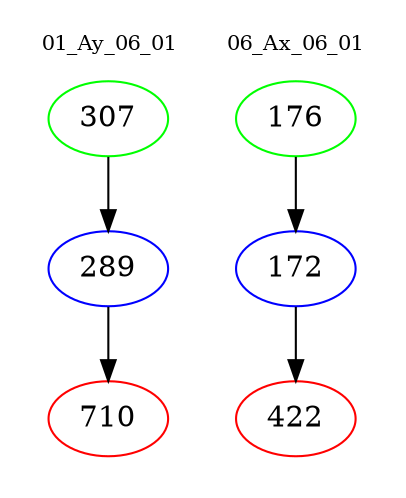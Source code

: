 digraph{
subgraph cluster_0 {
color = white
label = "01_Ay_06_01";
fontsize=10;
T0_307 [label="307", color="green"]
T0_307 -> T0_289 [color="black"]
T0_289 [label="289", color="blue"]
T0_289 -> T0_710 [color="black"]
T0_710 [label="710", color="red"]
}
subgraph cluster_1 {
color = white
label = "06_Ax_06_01";
fontsize=10;
T1_176 [label="176", color="green"]
T1_176 -> T1_172 [color="black"]
T1_172 [label="172", color="blue"]
T1_172 -> T1_422 [color="black"]
T1_422 [label="422", color="red"]
}
}
